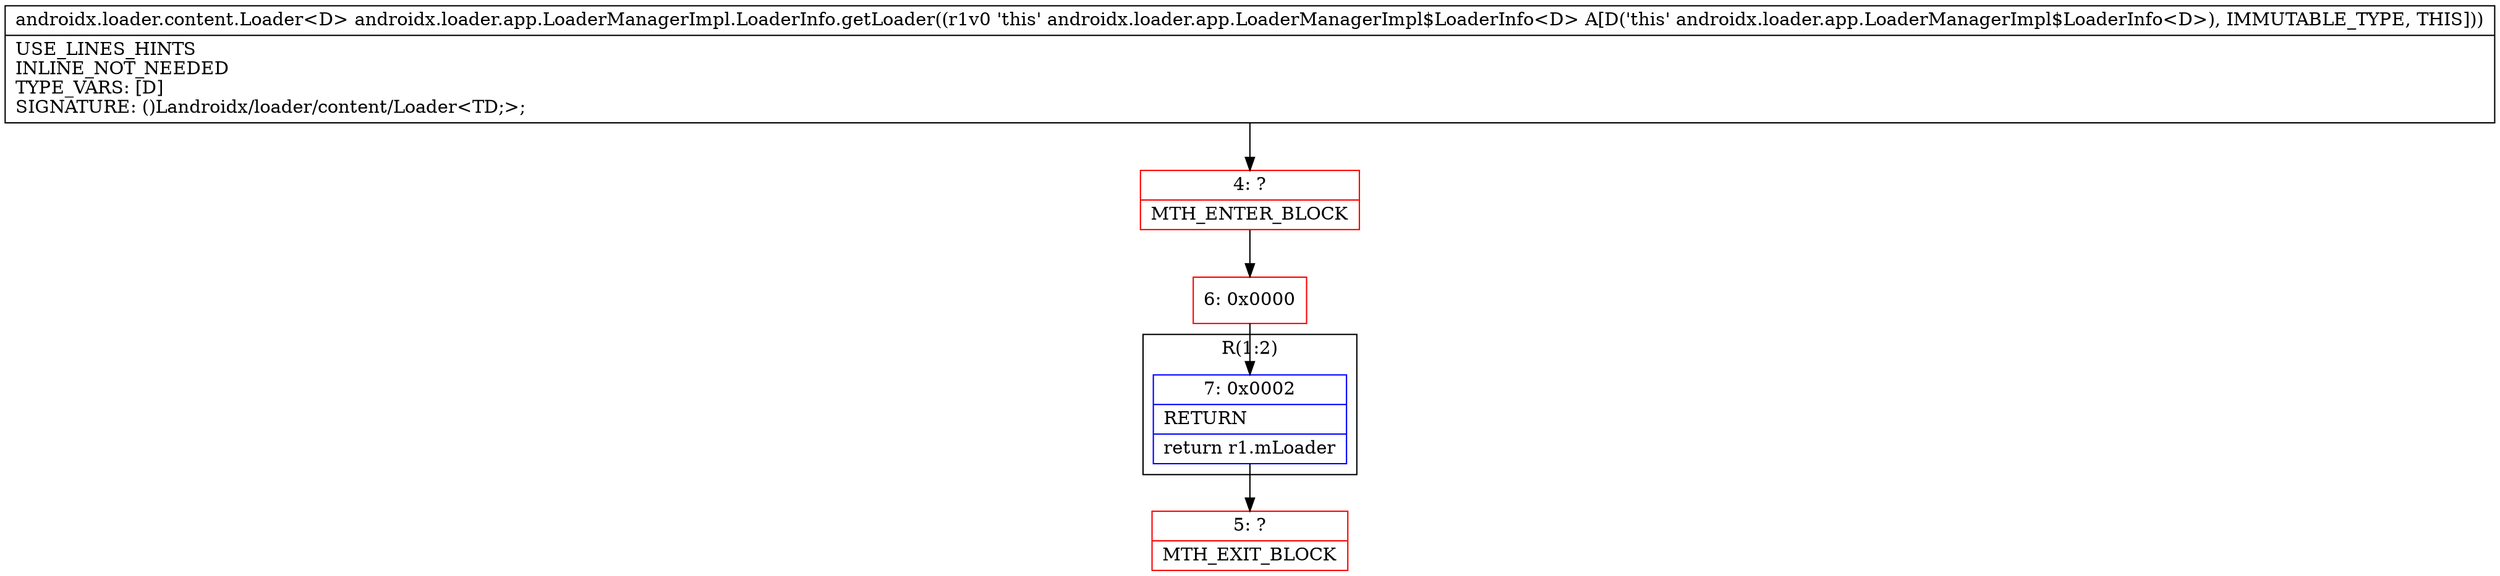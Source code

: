 digraph "CFG forandroidx.loader.app.LoaderManagerImpl.LoaderInfo.getLoader()Landroidx\/loader\/content\/Loader;" {
subgraph cluster_Region_2106042727 {
label = "R(1:2)";
node [shape=record,color=blue];
Node_7 [shape=record,label="{7\:\ 0x0002|RETURN\l|return r1.mLoader\l}"];
}
Node_4 [shape=record,color=red,label="{4\:\ ?|MTH_ENTER_BLOCK\l}"];
Node_6 [shape=record,color=red,label="{6\:\ 0x0000}"];
Node_5 [shape=record,color=red,label="{5\:\ ?|MTH_EXIT_BLOCK\l}"];
MethodNode[shape=record,label="{androidx.loader.content.Loader\<D\> androidx.loader.app.LoaderManagerImpl.LoaderInfo.getLoader((r1v0 'this' androidx.loader.app.LoaderManagerImpl$LoaderInfo\<D\> A[D('this' androidx.loader.app.LoaderManagerImpl$LoaderInfo\<D\>), IMMUTABLE_TYPE, THIS]))  | USE_LINES_HINTS\lINLINE_NOT_NEEDED\lTYPE_VARS: [D]\lSIGNATURE: ()Landroidx\/loader\/content\/Loader\<TD;\>;\l}"];
MethodNode -> Node_4;Node_7 -> Node_5;
Node_4 -> Node_6;
Node_6 -> Node_7;
}

